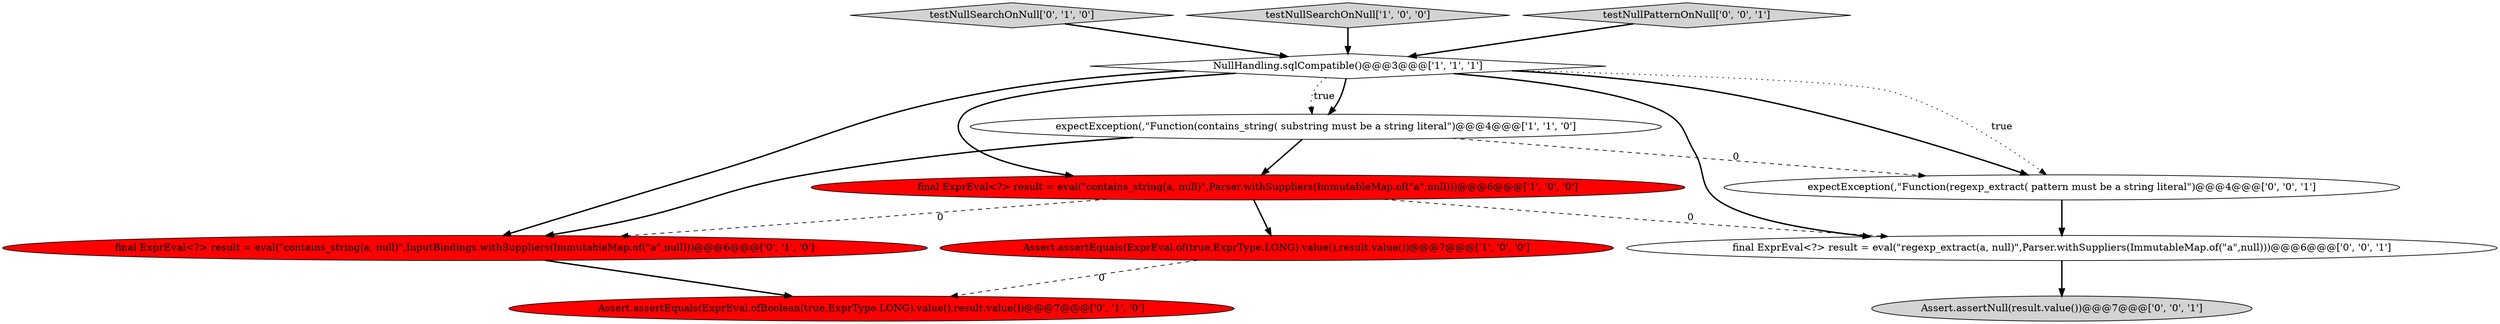 digraph {
2 [style = filled, label = "expectException(,\"Function(contains_string( substring must be a string literal\")@@@4@@@['1', '1', '0']", fillcolor = white, shape = ellipse image = "AAA0AAABBB1BBB"];
9 [style = filled, label = "final ExprEval<?> result = eval(\"regexp_extract(a, null)\",Parser.withSuppliers(ImmutableMap.of(\"a\",null)))@@@6@@@['0', '0', '1']", fillcolor = white, shape = ellipse image = "AAA0AAABBB3BBB"];
7 [style = filled, label = "testNullSearchOnNull['0', '1', '0']", fillcolor = lightgray, shape = diamond image = "AAA0AAABBB2BBB"];
0 [style = filled, label = "final ExprEval<?> result = eval(\"contains_string(a, null)\",Parser.withSuppliers(ImmutableMap.of(\"a\",null)))@@@6@@@['1', '0', '0']", fillcolor = red, shape = ellipse image = "AAA1AAABBB1BBB"];
10 [style = filled, label = "Assert.assertNull(result.value())@@@7@@@['0', '0', '1']", fillcolor = lightgray, shape = ellipse image = "AAA0AAABBB3BBB"];
1 [style = filled, label = "testNullSearchOnNull['1', '0', '0']", fillcolor = lightgray, shape = diamond image = "AAA0AAABBB1BBB"];
3 [style = filled, label = "NullHandling.sqlCompatible()@@@3@@@['1', '1', '1']", fillcolor = white, shape = diamond image = "AAA0AAABBB1BBB"];
11 [style = filled, label = "testNullPatternOnNull['0', '0', '1']", fillcolor = lightgray, shape = diamond image = "AAA0AAABBB3BBB"];
8 [style = filled, label = "expectException(,\"Function(regexp_extract( pattern must be a string literal\")@@@4@@@['0', '0', '1']", fillcolor = white, shape = ellipse image = "AAA0AAABBB3BBB"];
6 [style = filled, label = "Assert.assertEquals(ExprEval.ofBoolean(true,ExprType.LONG).value(),result.value())@@@7@@@['0', '1', '0']", fillcolor = red, shape = ellipse image = "AAA1AAABBB2BBB"];
5 [style = filled, label = "final ExprEval<?> result = eval(\"contains_string(a, null)\",InputBindings.withSuppliers(ImmutableMap.of(\"a\",null)))@@@6@@@['0', '1', '0']", fillcolor = red, shape = ellipse image = "AAA1AAABBB2BBB"];
4 [style = filled, label = "Assert.assertEquals(ExprEval.of(true,ExprType.LONG).value(),result.value())@@@7@@@['1', '0', '0']", fillcolor = red, shape = ellipse image = "AAA1AAABBB1BBB"];
1->3 [style = bold, label=""];
3->9 [style = bold, label=""];
3->5 [style = bold, label=""];
2->0 [style = bold, label=""];
0->9 [style = dashed, label="0"];
5->6 [style = bold, label=""];
3->2 [style = bold, label=""];
9->10 [style = bold, label=""];
3->8 [style = dotted, label="true"];
11->3 [style = bold, label=""];
0->4 [style = bold, label=""];
0->5 [style = dashed, label="0"];
4->6 [style = dashed, label="0"];
2->8 [style = dashed, label="0"];
3->8 [style = bold, label=""];
7->3 [style = bold, label=""];
3->0 [style = bold, label=""];
3->2 [style = dotted, label="true"];
2->5 [style = bold, label=""];
8->9 [style = bold, label=""];
}
